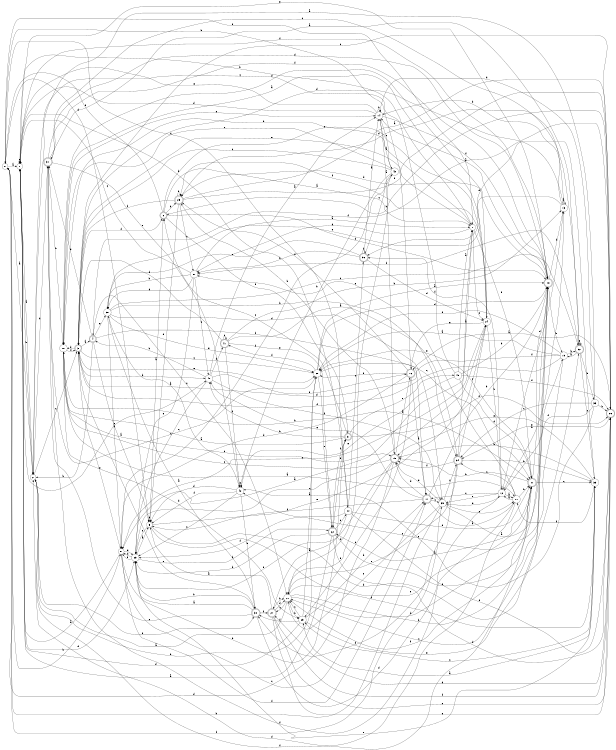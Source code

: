 digraph n37_7 {
__start0 [label="" shape="none"];

rankdir=LR;
size="8,5";

s0 [style="filled", color="black", fillcolor="white" shape="circle", label="0"];
s1 [style="filled", color="black", fillcolor="white" shape="circle", label="1"];
s2 [style="filled", color="black", fillcolor="white" shape="circle", label="2"];
s3 [style="rounded,filled", color="black", fillcolor="white" shape="doublecircle", label="3"];
s4 [style="rounded,filled", color="black", fillcolor="white" shape="doublecircle", label="4"];
s5 [style="filled", color="black", fillcolor="white" shape="circle", label="5"];
s6 [style="rounded,filled", color="black", fillcolor="white" shape="doublecircle", label="6"];
s7 [style="filled", color="black", fillcolor="white" shape="circle", label="7"];
s8 [style="filled", color="black", fillcolor="white" shape="circle", label="8"];
s9 [style="rounded,filled", color="black", fillcolor="white" shape="doublecircle", label="9"];
s10 [style="filled", color="black", fillcolor="white" shape="circle", label="10"];
s11 [style="filled", color="black", fillcolor="white" shape="circle", label="11"];
s12 [style="filled", color="black", fillcolor="white" shape="circle", label="12"];
s13 [style="filled", color="black", fillcolor="white" shape="circle", label="13"];
s14 [style="filled", color="black", fillcolor="white" shape="circle", label="14"];
s15 [style="rounded,filled", color="black", fillcolor="white" shape="doublecircle", label="15"];
s16 [style="rounded,filled", color="black", fillcolor="white" shape="doublecircle", label="16"];
s17 [style="rounded,filled", color="black", fillcolor="white" shape="doublecircle", label="17"];
s18 [style="rounded,filled", color="black", fillcolor="white" shape="doublecircle", label="18"];
s19 [style="filled", color="black", fillcolor="white" shape="circle", label="19"];
s20 [style="filled", color="black", fillcolor="white" shape="circle", label="20"];
s21 [style="rounded,filled", color="black", fillcolor="white" shape="doublecircle", label="21"];
s22 [style="rounded,filled", color="black", fillcolor="white" shape="doublecircle", label="22"];
s23 [style="filled", color="black", fillcolor="white" shape="circle", label="23"];
s24 [style="filled", color="black", fillcolor="white" shape="circle", label="24"];
s25 [style="rounded,filled", color="black", fillcolor="white" shape="doublecircle", label="25"];
s26 [style="rounded,filled", color="black", fillcolor="white" shape="doublecircle", label="26"];
s27 [style="rounded,filled", color="black", fillcolor="white" shape="doublecircle", label="27"];
s28 [style="filled", color="black", fillcolor="white" shape="circle", label="28"];
s29 [style="filled", color="black", fillcolor="white" shape="circle", label="29"];
s30 [style="rounded,filled", color="black", fillcolor="white" shape="doublecircle", label="30"];
s31 [style="rounded,filled", color="black", fillcolor="white" shape="doublecircle", label="31"];
s32 [style="rounded,filled", color="black", fillcolor="white" shape="doublecircle", label="32"];
s33 [style="filled", color="black", fillcolor="white" shape="circle", label="33"];
s34 [style="rounded,filled", color="black", fillcolor="white" shape="doublecircle", label="34"];
s35 [style="filled", color="black", fillcolor="white" shape="circle", label="35"];
s36 [style="rounded,filled", color="black", fillcolor="white" shape="doublecircle", label="36"];
s37 [style="filled", color="black", fillcolor="white" shape="circle", label="37"];
s38 [style="filled", color="black", fillcolor="white" shape="circle", label="38"];
s39 [style="filled", color="black", fillcolor="white" shape="circle", label="39"];
s40 [style="filled", color="black", fillcolor="white" shape="circle", label="40"];
s41 [style="rounded,filled", color="black", fillcolor="white" shape="doublecircle", label="41"];
s42 [style="filled", color="black", fillcolor="white" shape="circle", label="42"];
s43 [style="filled", color="black", fillcolor="white" shape="circle", label="43"];
s44 [style="filled", color="black", fillcolor="white" shape="circle", label="44"];
s45 [style="filled", color="black", fillcolor="white" shape="circle", label="45"];
s0 -> s1 [label="a"];
s0 -> s8 [label="b"];
s0 -> s44 [label="c"];
s0 -> s5 [label="d"];
s0 -> s7 [label="e"];
s0 -> s39 [label="f"];
s1 -> s2 [label="a"];
s1 -> s7 [label="b"];
s1 -> s40 [label="c"];
s1 -> s23 [label="d"];
s1 -> s1 [label="e"];
s1 -> s18 [label="f"];
s2 -> s0 [label="a"];
s2 -> s1 [label="b"];
s2 -> s3 [label="c"];
s2 -> s31 [label="d"];
s2 -> s30 [label="e"];
s2 -> s21 [label="f"];
s3 -> s4 [label="a"];
s3 -> s40 [label="b"];
s3 -> s20 [label="c"];
s3 -> s10 [label="d"];
s3 -> s20 [label="e"];
s3 -> s6 [label="f"];
s4 -> s5 [label="a"];
s4 -> s2 [label="b"];
s4 -> s28 [label="c"];
s4 -> s31 [label="d"];
s4 -> s38 [label="e"];
s4 -> s17 [label="f"];
s5 -> s6 [label="a"];
s5 -> s32 [label="b"];
s5 -> s23 [label="c"];
s5 -> s5 [label="d"];
s5 -> s24 [label="e"];
s5 -> s35 [label="f"];
s6 -> s7 [label="a"];
s6 -> s25 [label="b"];
s6 -> s24 [label="c"];
s6 -> s18 [label="d"];
s6 -> s0 [label="e"];
s6 -> s9 [label="f"];
s7 -> s8 [label="a"];
s7 -> s10 [label="b"];
s7 -> s24 [label="c"];
s7 -> s37 [label="d"];
s7 -> s3 [label="e"];
s7 -> s21 [label="f"];
s8 -> s1 [label="a"];
s8 -> s9 [label="b"];
s8 -> s17 [label="c"];
s8 -> s23 [label="d"];
s8 -> s3 [label="e"];
s8 -> s17 [label="f"];
s9 -> s10 [label="a"];
s9 -> s40 [label="b"];
s9 -> s6 [label="c"];
s9 -> s26 [label="d"];
s9 -> s45 [label="e"];
s9 -> s22 [label="f"];
s10 -> s11 [label="a"];
s10 -> s21 [label="b"];
s10 -> s15 [label="c"];
s10 -> s29 [label="d"];
s10 -> s14 [label="e"];
s10 -> s3 [label="f"];
s11 -> s12 [label="a"];
s11 -> s21 [label="b"];
s11 -> s34 [label="c"];
s11 -> s2 [label="d"];
s11 -> s37 [label="e"];
s11 -> s31 [label="f"];
s12 -> s11 [label="a"];
s12 -> s13 [label="b"];
s12 -> s17 [label="c"];
s12 -> s39 [label="d"];
s12 -> s39 [label="e"];
s12 -> s36 [label="f"];
s13 -> s13 [label="a"];
s13 -> s14 [label="b"];
s13 -> s31 [label="c"];
s13 -> s3 [label="d"];
s13 -> s38 [label="e"];
s13 -> s12 [label="f"];
s14 -> s15 [label="a"];
s14 -> s14 [label="b"];
s14 -> s43 [label="c"];
s14 -> s1 [label="d"];
s14 -> s1 [label="e"];
s14 -> s18 [label="f"];
s15 -> s16 [label="a"];
s15 -> s25 [label="b"];
s15 -> s10 [label="c"];
s15 -> s0 [label="d"];
s15 -> s23 [label="e"];
s15 -> s28 [label="f"];
s16 -> s17 [label="a"];
s16 -> s0 [label="b"];
s16 -> s29 [label="c"];
s16 -> s8 [label="d"];
s16 -> s20 [label="e"];
s16 -> s25 [label="f"];
s17 -> s11 [label="a"];
s17 -> s18 [label="b"];
s17 -> s39 [label="c"];
s17 -> s15 [label="d"];
s17 -> s40 [label="e"];
s17 -> s5 [label="f"];
s18 -> s14 [label="a"];
s18 -> s19 [label="b"];
s18 -> s28 [label="c"];
s18 -> s25 [label="d"];
s18 -> s1 [label="e"];
s18 -> s13 [label="f"];
s19 -> s20 [label="a"];
s19 -> s32 [label="b"];
s19 -> s42 [label="c"];
s19 -> s3 [label="d"];
s19 -> s20 [label="e"];
s19 -> s3 [label="f"];
s20 -> s18 [label="a"];
s20 -> s2 [label="b"];
s20 -> s21 [label="c"];
s20 -> s18 [label="d"];
s20 -> s22 [label="e"];
s20 -> s41 [label="f"];
s21 -> s22 [label="a"];
s21 -> s15 [label="b"];
s21 -> s35 [label="c"];
s21 -> s18 [label="d"];
s21 -> s20 [label="e"];
s21 -> s28 [label="f"];
s22 -> s1 [label="a"];
s22 -> s23 [label="b"];
s22 -> s44 [label="c"];
s22 -> s26 [label="d"];
s22 -> s18 [label="e"];
s22 -> s9 [label="f"];
s23 -> s5 [label="a"];
s23 -> s22 [label="b"];
s23 -> s24 [label="c"];
s23 -> s8 [label="d"];
s23 -> s35 [label="e"];
s23 -> s8 [label="f"];
s24 -> s10 [label="a"];
s24 -> s12 [label="b"];
s24 -> s8 [label="c"];
s24 -> s10 [label="d"];
s24 -> s16 [label="e"];
s24 -> s25 [label="f"];
s25 -> s26 [label="a"];
s25 -> s25 [label="b"];
s25 -> s37 [label="c"];
s25 -> s5 [label="d"];
s25 -> s26 [label="e"];
s25 -> s3 [label="f"];
s26 -> s16 [label="a"];
s26 -> s6 [label="b"];
s26 -> s3 [label="c"];
s26 -> s27 [label="d"];
s26 -> s34 [label="e"];
s26 -> s4 [label="f"];
s27 -> s5 [label="a"];
s27 -> s28 [label="b"];
s27 -> s26 [label="c"];
s27 -> s28 [label="d"];
s27 -> s26 [label="e"];
s27 -> s26 [label="f"];
s28 -> s2 [label="a"];
s28 -> s29 [label="b"];
s28 -> s27 [label="c"];
s28 -> s21 [label="d"];
s28 -> s21 [label="e"];
s28 -> s18 [label="f"];
s29 -> s20 [label="a"];
s29 -> s17 [label="b"];
s29 -> s28 [label="c"];
s29 -> s1 [label="d"];
s29 -> s18 [label="e"];
s29 -> s30 [label="f"];
s30 -> s23 [label="a"];
s30 -> s23 [label="b"];
s30 -> s31 [label="c"];
s30 -> s12 [label="d"];
s30 -> s3 [label="e"];
s30 -> s27 [label="f"];
s31 -> s32 [label="a"];
s31 -> s10 [label="b"];
s31 -> s20 [label="c"];
s31 -> s18 [label="d"];
s31 -> s42 [label="e"];
s31 -> s18 [label="f"];
s32 -> s19 [label="a"];
s32 -> s33 [label="b"];
s32 -> s35 [label="c"];
s32 -> s25 [label="d"];
s32 -> s32 [label="e"];
s32 -> s37 [label="f"];
s33 -> s2 [label="a"];
s33 -> s26 [label="b"];
s33 -> s34 [label="c"];
s33 -> s14 [label="d"];
s33 -> s42 [label="e"];
s33 -> s12 [label="f"];
s34 -> s7 [label="a"];
s34 -> s35 [label="b"];
s34 -> s24 [label="c"];
s34 -> s30 [label="d"];
s34 -> s28 [label="e"];
s34 -> s15 [label="f"];
s35 -> s29 [label="a"];
s35 -> s15 [label="b"];
s35 -> s29 [label="c"];
s35 -> s36 [label="d"];
s35 -> s15 [label="e"];
s35 -> s11 [label="f"];
s36 -> s14 [label="a"];
s36 -> s37 [label="b"];
s36 -> s43 [label="c"];
s36 -> s24 [label="d"];
s36 -> s38 [label="e"];
s36 -> s36 [label="f"];
s37 -> s7 [label="a"];
s37 -> s38 [label="b"];
s37 -> s1 [label="c"];
s37 -> s38 [label="d"];
s37 -> s23 [label="e"];
s37 -> s40 [label="f"];
s38 -> s30 [label="a"];
s38 -> s34 [label="b"];
s38 -> s32 [label="c"];
s38 -> s39 [label="d"];
s38 -> s20 [label="e"];
s38 -> s8 [label="f"];
s39 -> s19 [label="a"];
s39 -> s0 [label="b"];
s39 -> s28 [label="c"];
s39 -> s15 [label="d"];
s39 -> s11 [label="e"];
s39 -> s34 [label="f"];
s40 -> s14 [label="a"];
s40 -> s4 [label="b"];
s40 -> s23 [label="c"];
s40 -> s41 [label="d"];
s40 -> s16 [label="e"];
s40 -> s39 [label="f"];
s41 -> s34 [label="a"];
s41 -> s13 [label="b"];
s41 -> s41 [label="c"];
s41 -> s3 [label="d"];
s41 -> s22 [label="e"];
s41 -> s42 [label="f"];
s42 -> s38 [label="a"];
s42 -> s30 [label="b"];
s42 -> s23 [label="c"];
s42 -> s5 [label="d"];
s42 -> s42 [label="e"];
s42 -> s5 [label="f"];
s43 -> s14 [label="a"];
s43 -> s42 [label="b"];
s43 -> s3 [label="c"];
s43 -> s28 [label="d"];
s43 -> s10 [label="e"];
s43 -> s8 [label="f"];
s44 -> s27 [label="a"];
s44 -> s1 [label="b"];
s44 -> s36 [label="c"];
s44 -> s21 [label="d"];
s44 -> s26 [label="e"];
s44 -> s23 [label="f"];
s45 -> s7 [label="a"];
s45 -> s18 [label="b"];
s45 -> s2 [label="c"];
s45 -> s21 [label="d"];
s45 -> s42 [label="e"];
s45 -> s26 [label="f"];

}